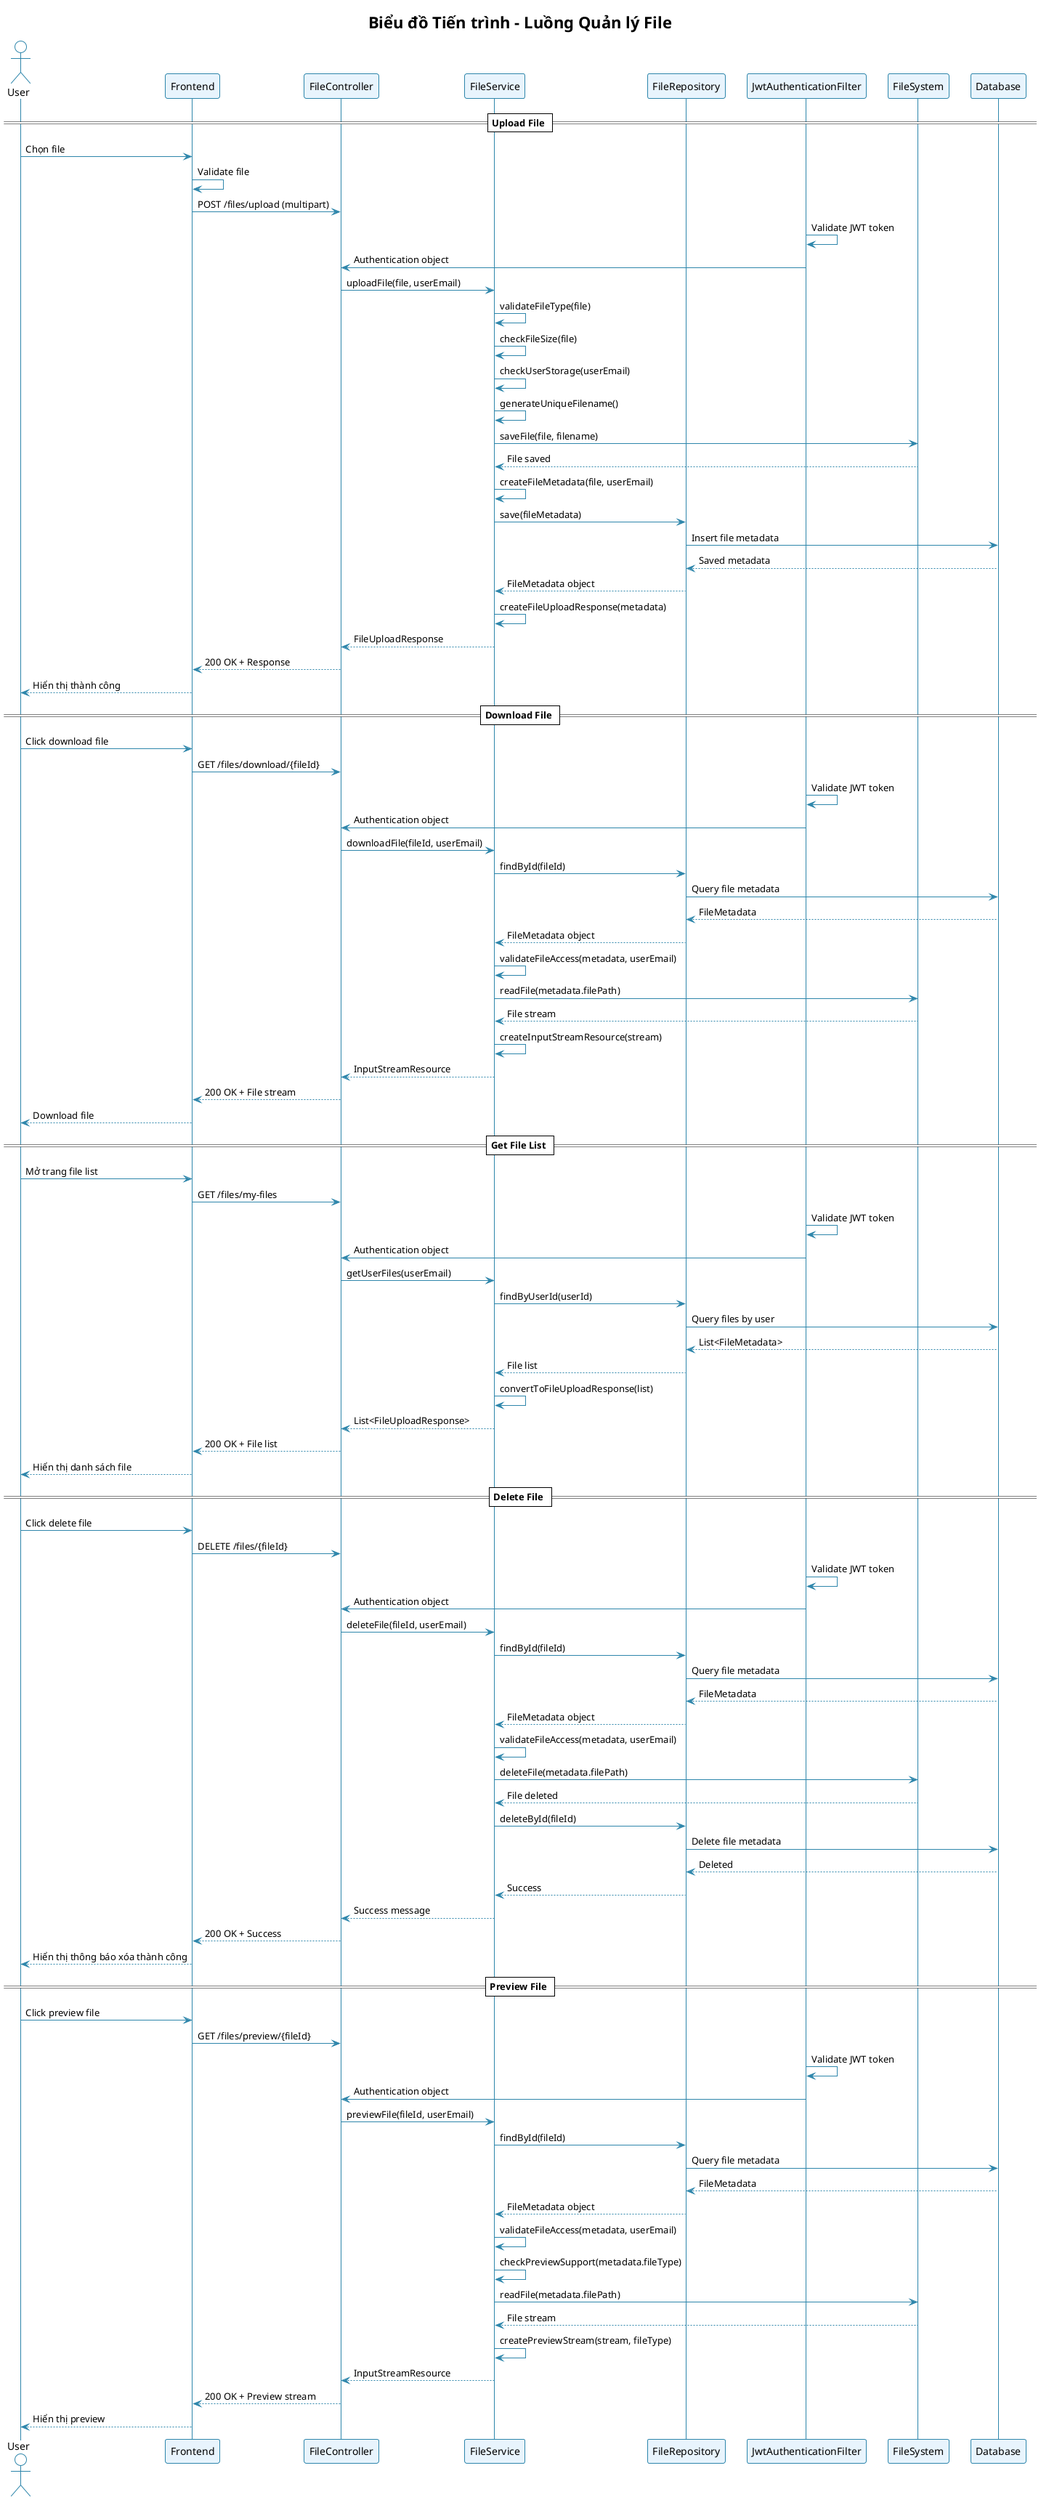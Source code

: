 @startuml Sequence_FileManagement
!theme plain
skinparam backgroundColor #FFFFFF
skinparam sequence {
    ArrowColor #2E86AB
    ActorBorderColor #2E86AB
    LifeLineBorderColor #2E86AB
    ParticipantBorderColor #2E86AB
    ParticipantBackgroundColor #E8F4FD
}

title Biểu đồ Tiến trình - Luồng Quản lý File

actor "User" as U
participant "Frontend" as F
participant "FileController" as FC
participant "FileService" as FS
participant "FileRepository" as FR
participant "JwtAuthenticationFilter" as JWT
participant "FileSystem" as FSYS
participant "Database" as DB

== Upload File ==

U -> F: Chọn file
F -> F: Validate file
F -> FC: POST /files/upload (multipart)
JWT -> JWT: Validate JWT token
JWT -> FC: Authentication object
FC -> FS: uploadFile(file, userEmail)
FS -> FS: validateFileType(file)
FS -> FS: checkFileSize(file)
FS -> FS: checkUserStorage(userEmail)
FS -> FS: generateUniqueFilename()
FS -> FSYS: saveFile(file, filename)
FSYS --> FS: File saved
FS -> FS: createFileMetadata(file, userEmail)
FS -> FR: save(fileMetadata)
FR -> DB: Insert file metadata
DB --> FR: Saved metadata
FR --> FS: FileMetadata object
FS -> FS: createFileUploadResponse(metadata)
FS --> FC: FileUploadResponse
FC --> F: 200 OK + Response
F --> U: Hiển thị thành công

== Download File ==

U -> F: Click download file
F -> FC: GET /files/download/{fileId}
JWT -> JWT: Validate JWT token
JWT -> FC: Authentication object
FC -> FS: downloadFile(fileId, userEmail)
FS -> FR: findById(fileId)
FR -> DB: Query file metadata
DB --> FR: FileMetadata
FR --> FS: FileMetadata object
FS -> FS: validateFileAccess(metadata, userEmail)
FS -> FSYS: readFile(metadata.filePath)
FSYS --> FS: File stream
FS -> FS: createInputStreamResource(stream)
FS --> FC: InputStreamResource
FC --> F: 200 OK + File stream
F --> U: Download file

== Get File List ==

U -> F: Mở trang file list
F -> FC: GET /files/my-files
JWT -> JWT: Validate JWT token
JWT -> FC: Authentication object
FC -> FS: getUserFiles(userEmail)
FS -> FR: findByUserId(userId)
FR -> DB: Query files by user
DB --> FR: List<FileMetadata>
FR --> FS: File list
FS -> FS: convertToFileUploadResponse(list)
FS --> FC: List<FileUploadResponse>
FC --> F: 200 OK + File list
F --> U: Hiển thị danh sách file

== Delete File ==

U -> F: Click delete file
F -> FC: DELETE /files/{fileId}
JWT -> JWT: Validate JWT token
JWT -> FC: Authentication object
FC -> FS: deleteFile(fileId, userEmail)
FS -> FR: findById(fileId)
FR -> DB: Query file metadata
DB --> FR: FileMetadata
FR --> FS: FileMetadata object
FS -> FS: validateFileAccess(metadata, userEmail)
FS -> FSYS: deleteFile(metadata.filePath)
FSYS --> FS: File deleted
FS -> FR: deleteById(fileId)
FR -> DB: Delete file metadata
DB --> FR: Deleted
FR --> FS: Success
FS --> FC: Success message
FC --> F: 200 OK + Success
F --> U: Hiển thị thông báo xóa thành công

== Preview File ==

U -> F: Click preview file
F -> FC: GET /files/preview/{fileId}
JWT -> JWT: Validate JWT token
JWT -> FC: Authentication object
FC -> FS: previewFile(fileId, userEmail)
FS -> FR: findById(fileId)
FR -> DB: Query file metadata
DB --> FR: FileMetadata
FR --> FS: FileMetadata object
FS -> FS: validateFileAccess(metadata, userEmail)
FS -> FS: checkPreviewSupport(metadata.fileType)
FS -> FSYS: readFile(metadata.filePath)
FSYS --> FS: File stream
FS -> FS: createPreviewStream(stream, fileType)
FS --> FC: InputStreamResource
FC --> F: 200 OK + Preview stream
F --> U: Hiển thị preview

@enduml 